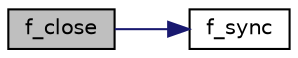 digraph "f_close"
{
  edge [fontname="Helvetica",fontsize="10",labelfontname="Helvetica",labelfontsize="10"];
  node [fontname="Helvetica",fontsize="10",shape=record];
  rankdir="LR";
  Node4 [label="f_close",height=0.2,width=0.4,color="black", fillcolor="grey75", style="filled", fontcolor="black"];
  Node4 -> Node5 [color="midnightblue",fontsize="10",style="solid",fontname="Helvetica"];
  Node5 [label="f_sync",height=0.2,width=0.4,color="black", fillcolor="white", style="filled",URL="$ff_8c.html#ad69c7246b122ba56a134939ee0eaf847"];
}
